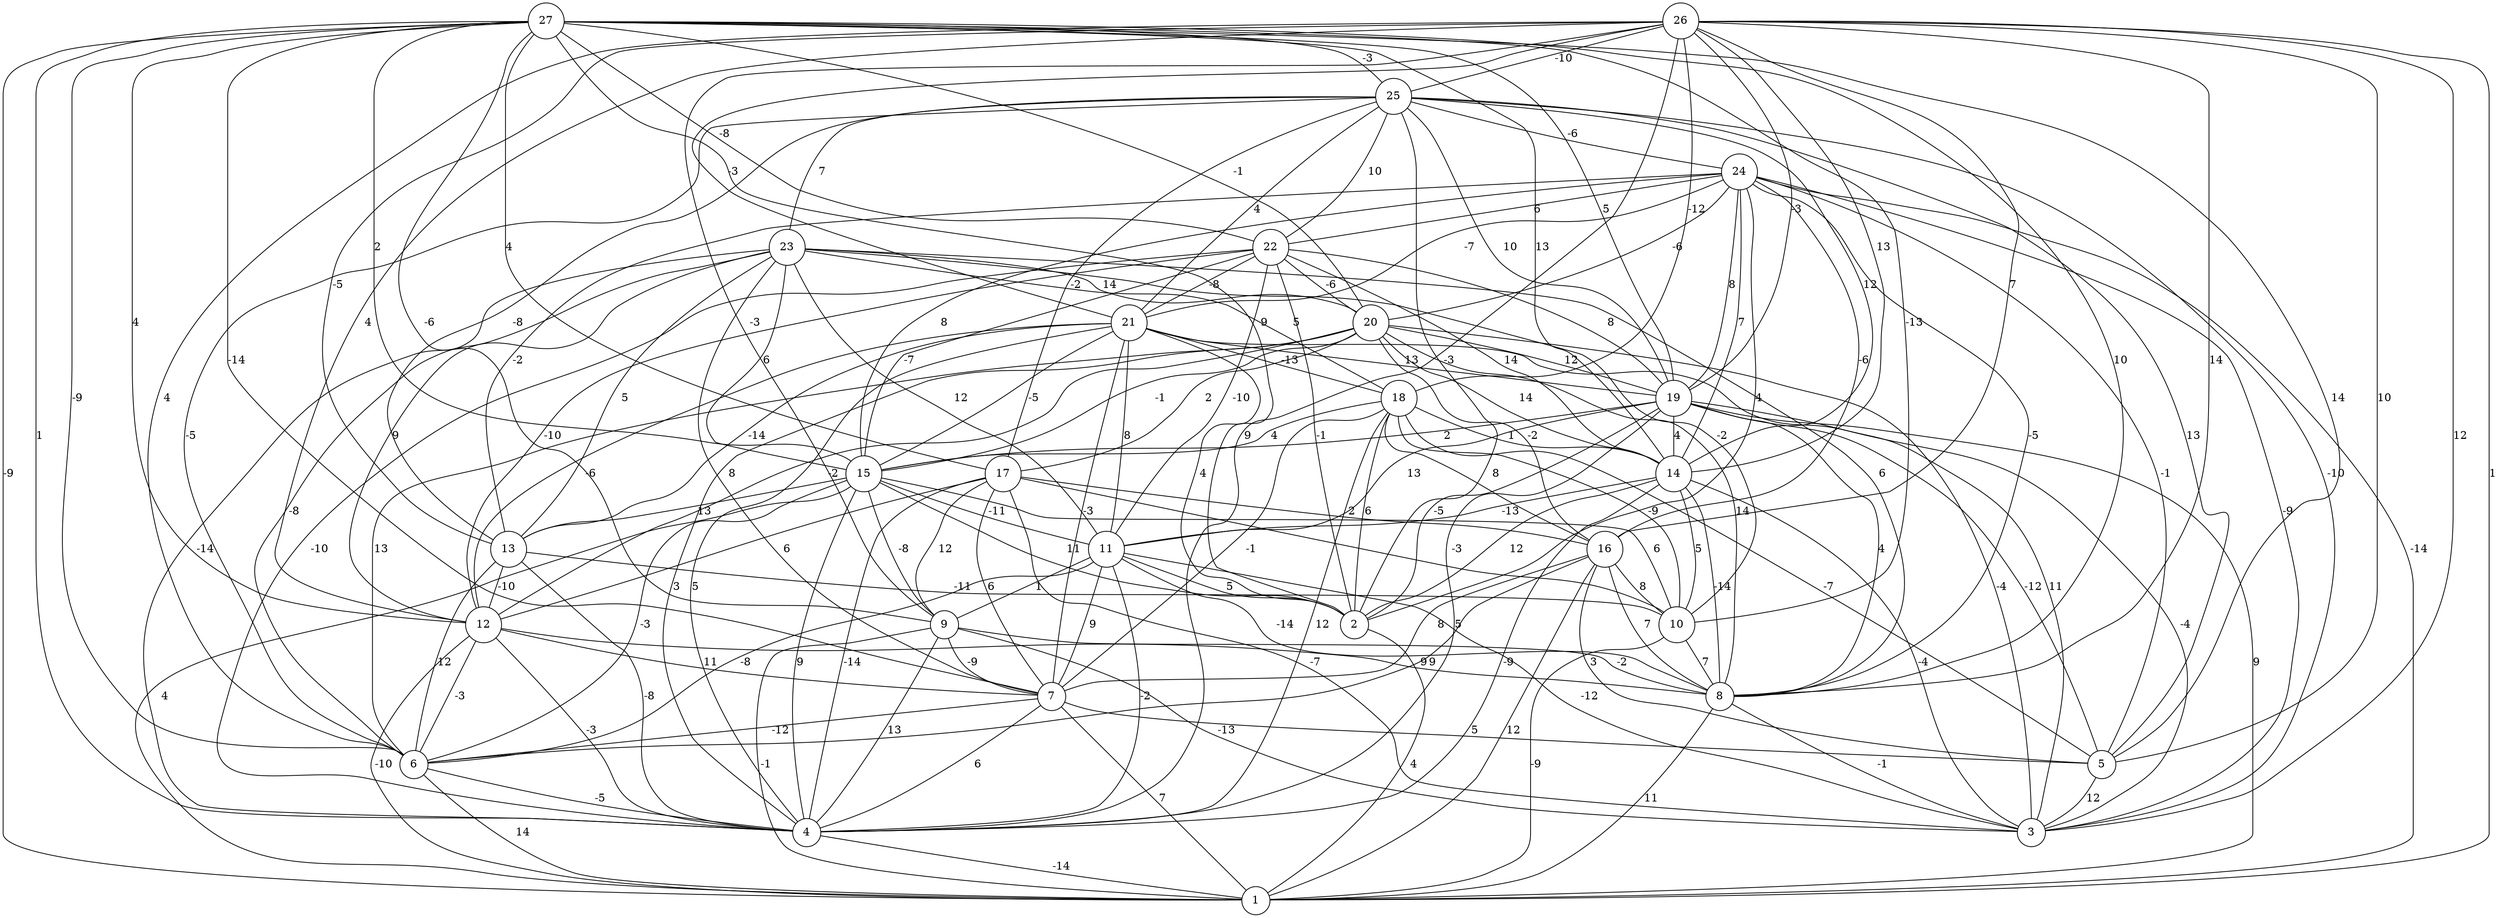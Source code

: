 graph { 
	 fontname="Helvetica,Arial,sans-serif" 
	 node [shape = circle]; 
	 27 -- 1 [label = "-9"];
	 27 -- 2 [label = "9"];
	 27 -- 4 [label = "1"];
	 27 -- 5 [label = "14"];
	 27 -- 6 [label = "-9"];
	 27 -- 7 [label = "-14"];
	 27 -- 8 [label = "10"];
	 27 -- 9 [label = "-6"];
	 27 -- 10 [label = "-13"];
	 27 -- 12 [label = "4"];
	 27 -- 14 [label = "13"];
	 27 -- 15 [label = "2"];
	 27 -- 17 [label = "4"];
	 27 -- 19 [label = "5"];
	 27 -- 20 [label = "-1"];
	 27 -- 22 [label = "-8"];
	 27 -- 25 [label = "-3"];
	 26 -- 1 [label = "1"];
	 26 -- 3 [label = "12"];
	 26 -- 4 [label = "9"];
	 26 -- 5 [label = "10"];
	 26 -- 6 [label = "4"];
	 26 -- 8 [label = "14"];
	 26 -- 9 [label = "-3"];
	 26 -- 12 [label = "4"];
	 26 -- 13 [label = "-5"];
	 26 -- 14 [label = "13"];
	 26 -- 16 [label = "7"];
	 26 -- 18 [label = "-12"];
	 26 -- 19 [label = "-3"];
	 26 -- 21 [label = "-3"];
	 26 -- 25 [label = "-10"];
	 25 -- 2 [label = "-3"];
	 25 -- 3 [label = "-10"];
	 25 -- 5 [label = "13"];
	 25 -- 6 [label = "-5"];
	 25 -- 13 [label = "-8"];
	 25 -- 14 [label = "12"];
	 25 -- 17 [label = "-2"];
	 25 -- 19 [label = "10"];
	 25 -- 21 [label = "4"];
	 25 -- 22 [label = "10"];
	 25 -- 23 [label = "7"];
	 25 -- 24 [label = "-6"];
	 24 -- 1 [label = "-14"];
	 24 -- 2 [label = "4"];
	 24 -- 3 [label = "-9"];
	 24 -- 5 [label = "-1"];
	 24 -- 8 [label = "-5"];
	 24 -- 13 [label = "-2"];
	 24 -- 14 [label = "7"];
	 24 -- 15 [label = "8"];
	 24 -- 16 [label = "-6"];
	 24 -- 19 [label = "8"];
	 24 -- 20 [label = "-6"];
	 24 -- 21 [label = "-7"];
	 24 -- 22 [label = "6"];
	 23 -- 4 [label = "-14"];
	 23 -- 6 [label = "-8"];
	 23 -- 7 [label = "8"];
	 23 -- 8 [label = "6"];
	 23 -- 10 [label = "-2"];
	 23 -- 11 [label = "12"];
	 23 -- 12 [label = "9"];
	 23 -- 13 [label = "5"];
	 23 -- 15 [label = "6"];
	 23 -- 18 [label = "5"];
	 23 -- 20 [label = "14"];
	 22 -- 2 [label = "-1"];
	 22 -- 4 [label = "-10"];
	 22 -- 11 [label = "-10"];
	 22 -- 12 [label = "-10"];
	 22 -- 14 [label = "14"];
	 22 -- 15 [label = "-7"];
	 22 -- 19 [label = "8"];
	 22 -- 20 [label = "-6"];
	 22 -- 21 [label = "-8"];
	 21 -- 2 [label = "4"];
	 21 -- 3 [label = "11"];
	 21 -- 4 [label = "5"];
	 21 -- 7 [label = "-3"];
	 21 -- 11 [label = "8"];
	 21 -- 12 [label = "-6"];
	 21 -- 13 [label = "-14"];
	 21 -- 15 [label = "-5"];
	 21 -- 18 [label = "-13"];
	 21 -- 19 [label = "13"];
	 20 -- 3 [label = "-4"];
	 20 -- 4 [label = "3"];
	 20 -- 6 [label = "13"];
	 20 -- 8 [label = "14"];
	 20 -- 12 [label = "-2"];
	 20 -- 14 [label = "14"];
	 20 -- 15 [label = "-1"];
	 20 -- 16 [label = "-2"];
	 20 -- 17 [label = "2"];
	 20 -- 19 [label = "12"];
	 19 -- 1 [label = "9"];
	 19 -- 2 [label = "-5"];
	 19 -- 3 [label = "-4"];
	 19 -- 4 [label = "5"];
	 19 -- 5 [label = "-12"];
	 19 -- 8 [label = "4"];
	 19 -- 11 [label = "13"];
	 19 -- 14 [label = "4"];
	 19 -- 15 [label = "2"];
	 18 -- 2 [label = "6"];
	 18 -- 4 [label = "12"];
	 18 -- 5 [label = "-7"];
	 18 -- 7 [label = "-1"];
	 18 -- 10 [label = "-9"];
	 18 -- 14 [label = "1"];
	 18 -- 15 [label = "4"];
	 18 -- 16 [label = "8"];
	 17 -- 3 [label = "-7"];
	 17 -- 4 [label = "-14"];
	 17 -- 7 [label = "6"];
	 17 -- 9 [label = "12"];
	 17 -- 10 [label = "-3"];
	 17 -- 12 [label = "6"];
	 17 -- 16 [label = "2"];
	 16 -- 1 [label = "12"];
	 16 -- 5 [label = "3"];
	 16 -- 6 [label = "9"];
	 16 -- 7 [label = "8"];
	 16 -- 8 [label = "7"];
	 16 -- 10 [label = "8"];
	 15 -- 1 [label = "4"];
	 15 -- 2 [label = "11"];
	 15 -- 4 [label = "9"];
	 15 -- 6 [label = "-3"];
	 15 -- 9 [label = "-8"];
	 15 -- 10 [label = "6"];
	 15 -- 11 [label = "-11"];
	 15 -- 13 [label = "13"];
	 14 -- 2 [label = "12"];
	 14 -- 3 [label = "-4"];
	 14 -- 4 [label = "-9"];
	 14 -- 8 [label = "-14"];
	 14 -- 10 [label = "5"];
	 14 -- 11 [label = "-13"];
	 13 -- 4 [label = "-8"];
	 13 -- 6 [label = "12"];
	 13 -- 10 [label = "-11"];
	 13 -- 12 [label = "-10"];
	 12 -- 1 [label = "-10"];
	 12 -- 4 [label = "-3"];
	 12 -- 6 [label = "-3"];
	 12 -- 7 [label = "11"];
	 12 -- 8 [label = "9"];
	 11 -- 2 [label = "5"];
	 11 -- 3 [label = "-12"];
	 11 -- 4 [label = "-2"];
	 11 -- 6 [label = "-8"];
	 11 -- 7 [label = "9"];
	 11 -- 8 [label = "-14"];
	 11 -- 9 [label = "1"];
	 10 -- 1 [label = "-9"];
	 10 -- 8 [label = "7"];
	 9 -- 1 [label = "-1"];
	 9 -- 3 [label = "-13"];
	 9 -- 4 [label = "13"];
	 9 -- 7 [label = "-9"];
	 9 -- 8 [label = "-2"];
	 8 -- 1 [label = "11"];
	 8 -- 3 [label = "-1"];
	 7 -- 1 [label = "7"];
	 7 -- 4 [label = "6"];
	 7 -- 5 [label = "5"];
	 7 -- 6 [label = "-12"];
	 6 -- 1 [label = "14"];
	 6 -- 4 [label = "-5"];
	 5 -- 3 [label = "12"];
	 4 -- 1 [label = "-14"];
	 2 -- 1 [label = "4"];
	 1;
	 2;
	 3;
	 4;
	 5;
	 6;
	 7;
	 8;
	 9;
	 10;
	 11;
	 12;
	 13;
	 14;
	 15;
	 16;
	 17;
	 18;
	 19;
	 20;
	 21;
	 22;
	 23;
	 24;
	 25;
	 26;
	 27;
}
